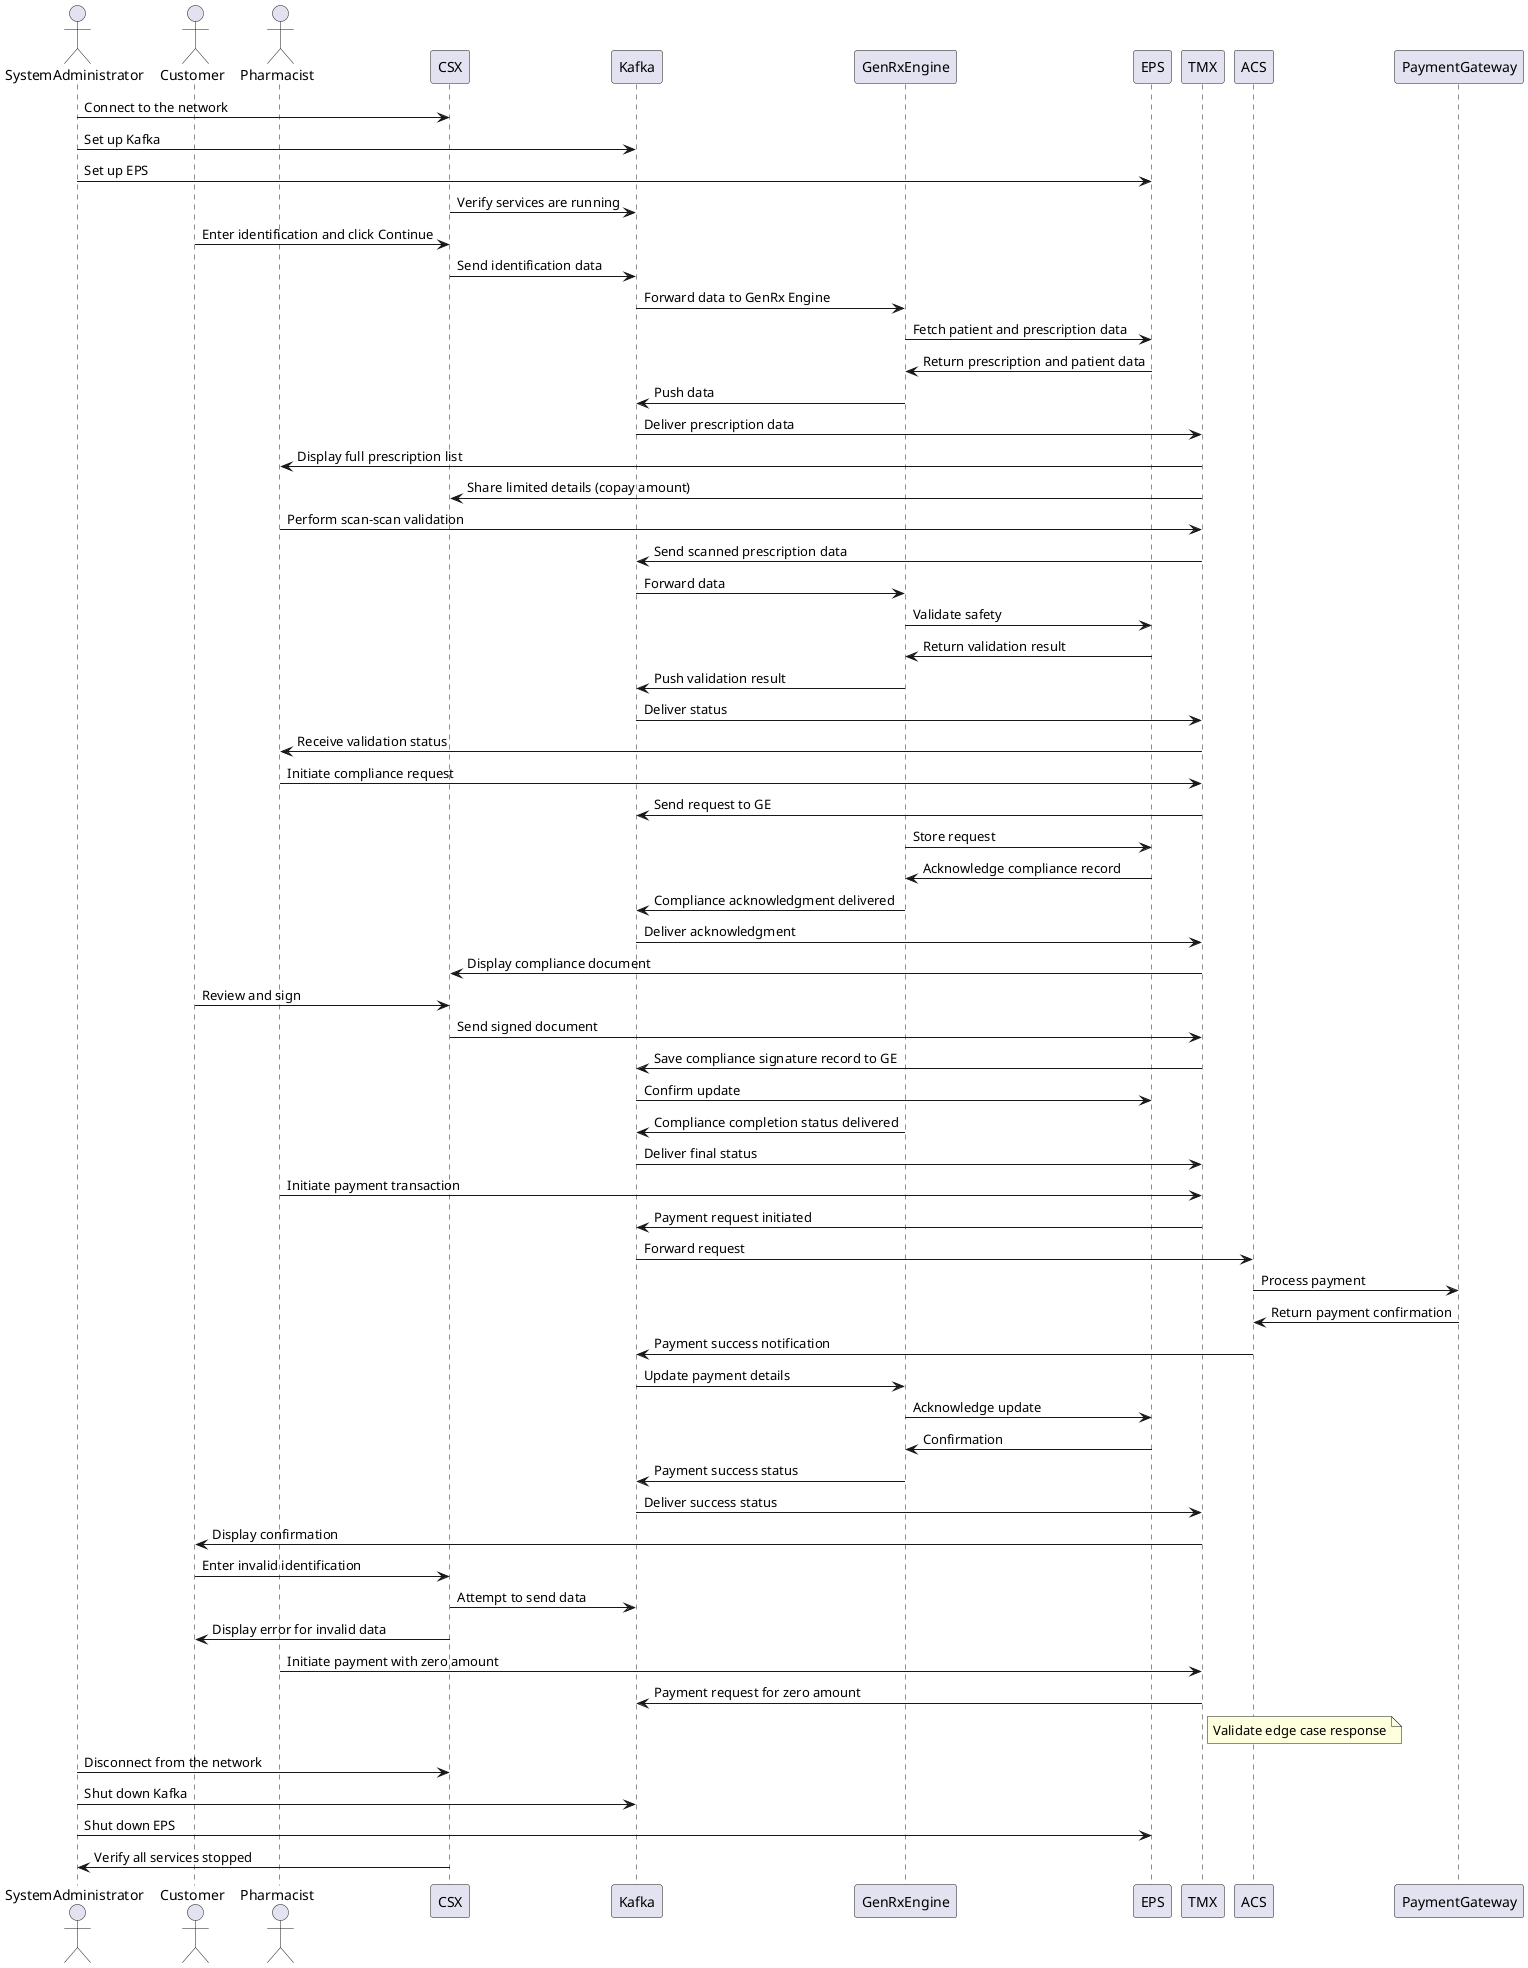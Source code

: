 @startuml
actor SystemAdministrator
actor Customer
actor Pharmacist
participant CSX
participant Kafka
participant GenRxEngine as GE
participant EPS
participant TMX
participant ACS
participant PaymentGateway as PG

SystemAdministrator -> CSX : Connect to the network
SystemAdministrator -> Kafka : Set up Kafka
SystemAdministrator -> EPS : Set up EPS
CSX -> Kafka : Verify services are running

Customer -> CSX : Enter identification and click Continue
CSX -> Kafka : Send identification data
Kafka -> GE : Forward data to GenRx Engine
GE -> EPS : Fetch patient and prescription data
EPS -> GE : Return prescription and patient data
GE -> Kafka : Push data
Kafka -> TMX : Deliver prescription data
TMX -> Pharmacist : Display full prescription list
TMX -> CSX : Share limited details (copay amount)

Pharmacist -> TMX : Perform scan-scan validation
TMX -> Kafka : Send scanned prescription data
Kafka -> GE : Forward data
GE -> EPS : Validate safety
EPS -> GE : Return validation result
GE -> Kafka : Push validation result
Kafka -> TMX : Deliver status
TMX -> Pharmacist : Receive validation status

Pharmacist -> TMX : Initiate compliance request
TMX -> Kafka : Send request to GE
GE -> EPS : Store request
EPS -> GE : Acknowledge compliance record
GE -> Kafka : Compliance acknowledgment delivered
Kafka -> TMX : Deliver acknowledgment
TMX -> CSX : Display compliance document
Customer -> CSX : Review and sign
CSX -> TMX : Send signed document
TMX -> Kafka : Save compliance signature record to GE
Kafka -> EPS : Confirm update
GE -> Kafka : Compliance completion status delivered
Kafka -> TMX : Deliver final status

Pharmacist -> TMX : Initiate payment transaction
TMX -> Kafka : Payment request initiated
Kafka -> ACS : Forward request
ACS -> PG : Process payment
PG -> ACS : Return payment confirmation
ACS -> Kafka : Payment success notification
Kafka -> GE : Update payment details
GE -> EPS : Acknowledge update
EPS -> GE : Confirmation
GE -> Kafka : Payment success status
Kafka -> TMX : Deliver success status
TMX -> Customer : Display confirmation

Customer -> CSX : Enter invalid identification
CSX -> Kafka : Attempt to send data
CSX -> Customer : Display error for invalid data

Pharmacist -> TMX : Initiate payment with zero amount
TMX -> Kafka : Payment request for zero amount
note right of TMX: Validate edge case response

SystemAdministrator -> CSX : Disconnect from the network
SystemAdministrator -> Kafka : Shut down Kafka
SystemAdministrator -> EPS : Shut down EPS
CSX -> SystemAdministrator : Verify all services stopped

@enduml